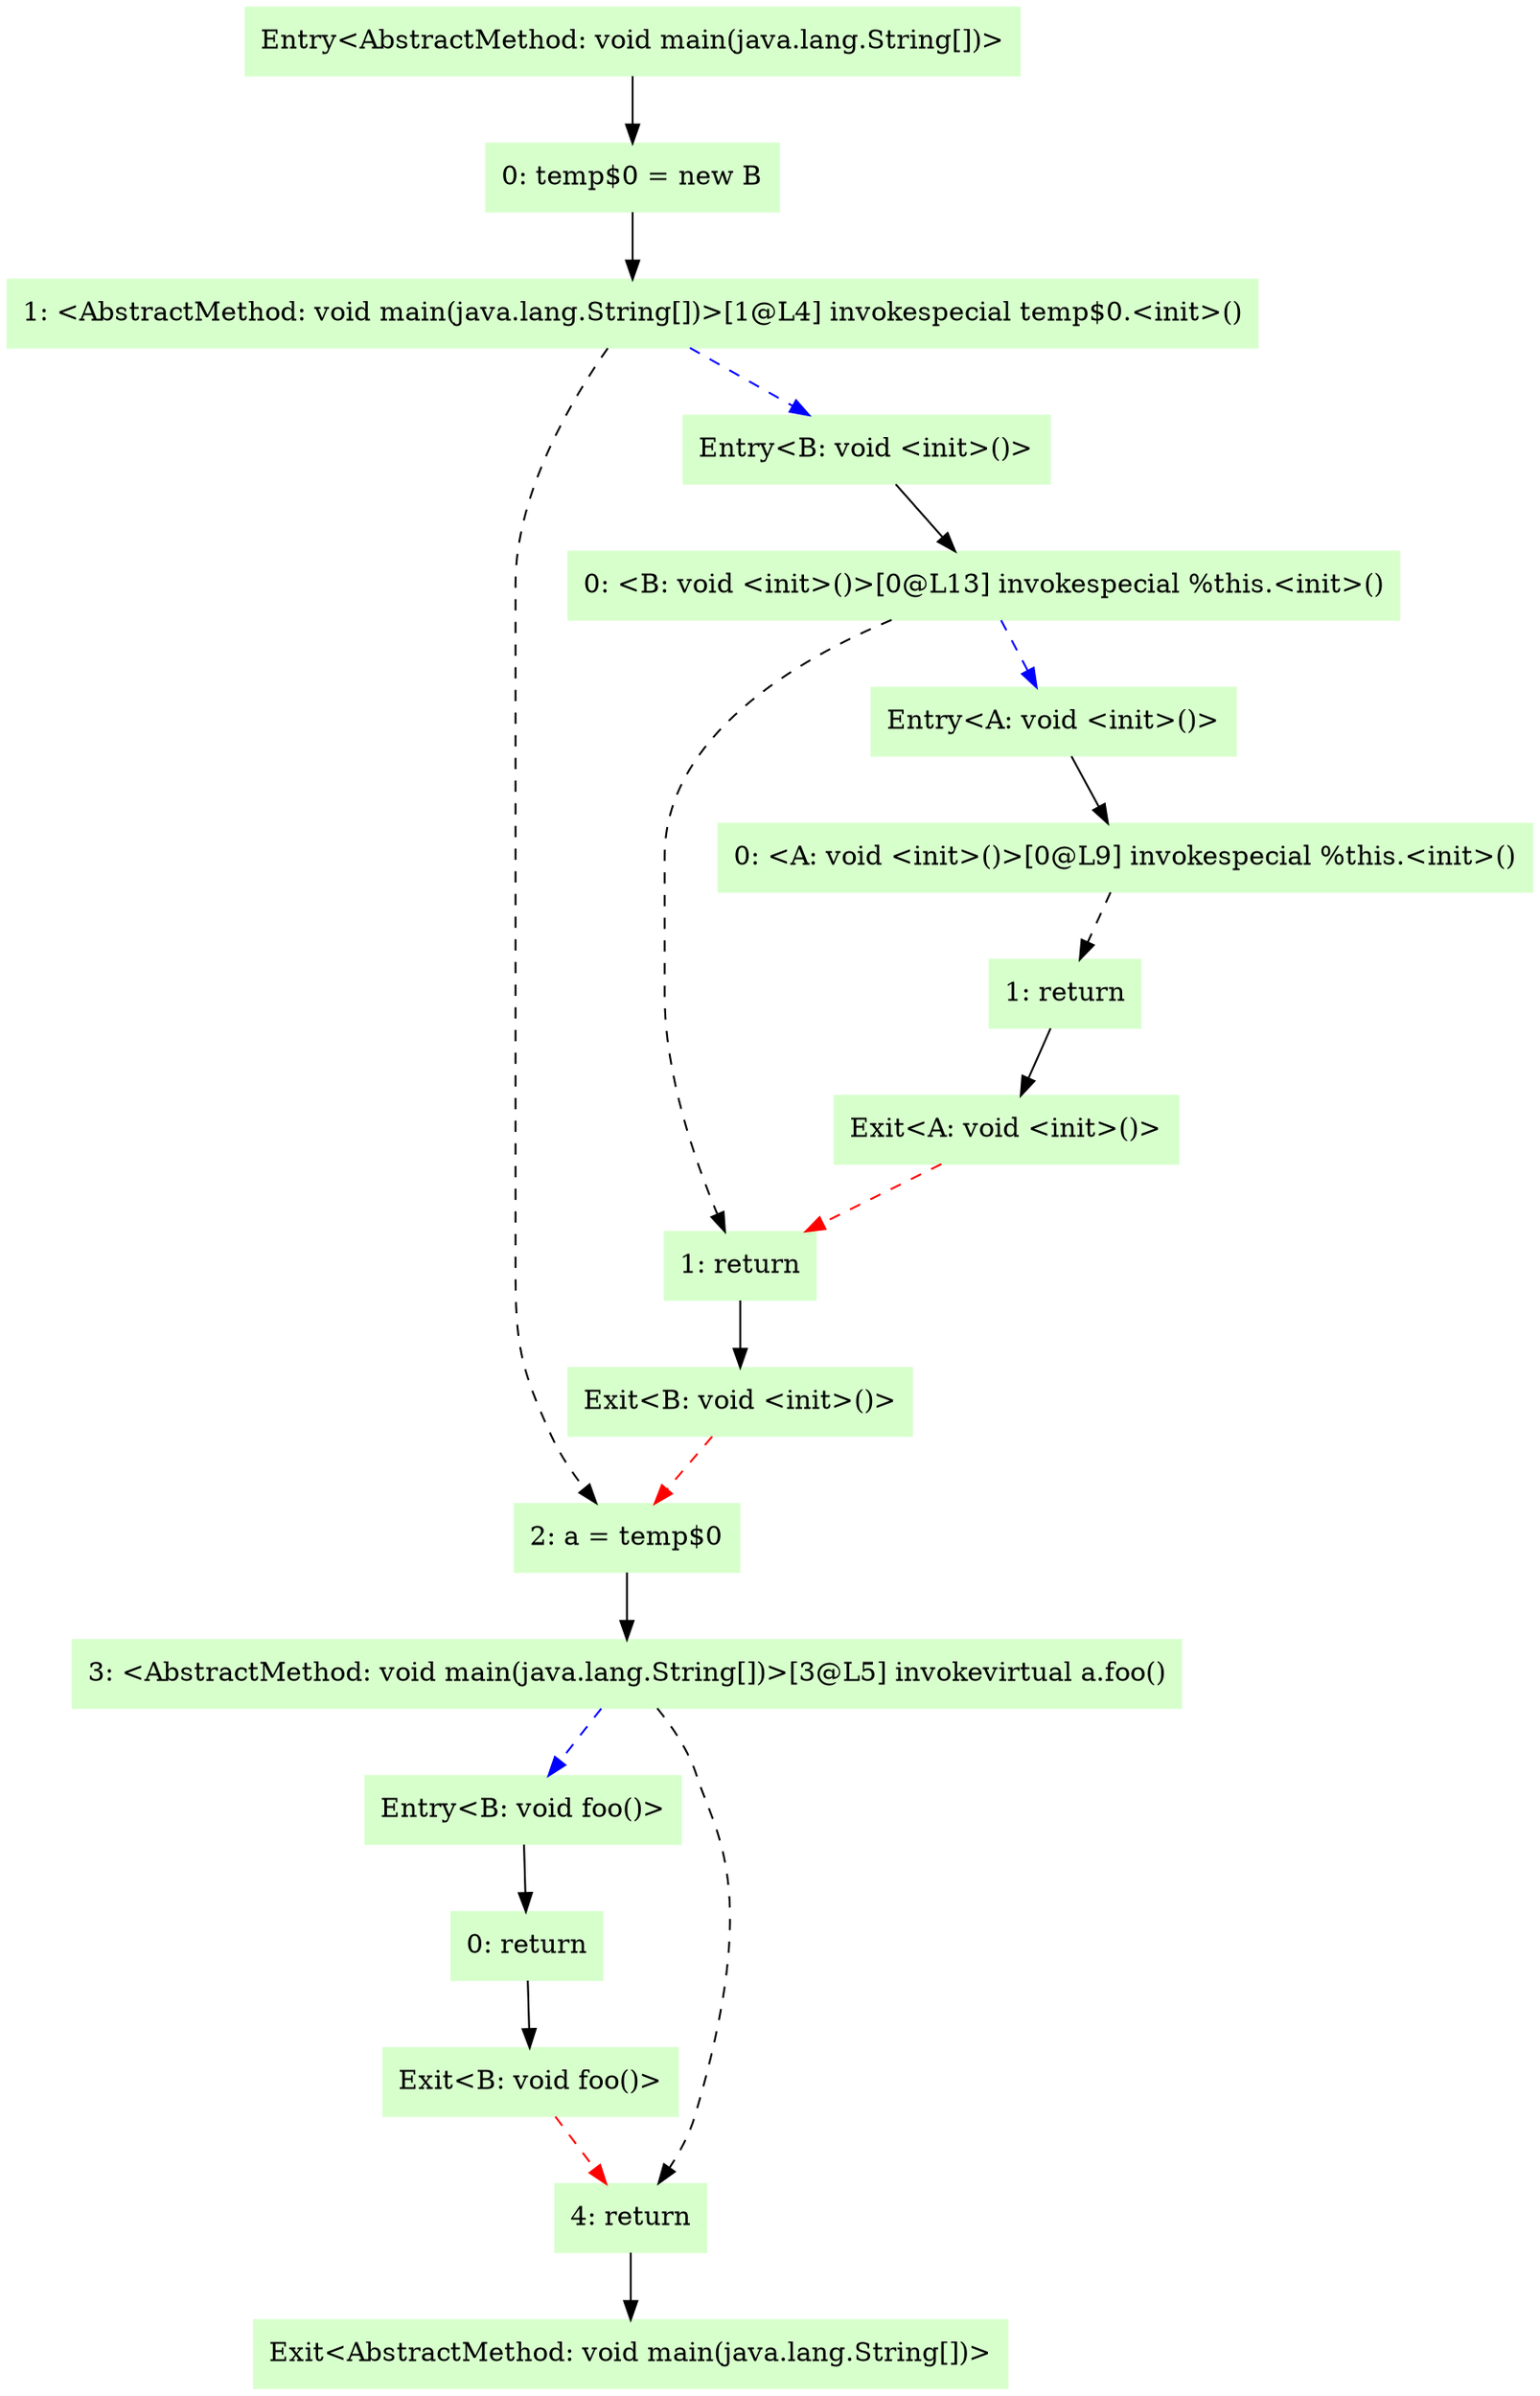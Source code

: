 digraph G {
  node [color=".3 .2 1.0",style=filled,shape=box,];
  "0" [label="Entry<B: void foo()>",];
  "1" [label="0: return",];
  "2" [label="Exit<B: void foo()>",];
  "3" [label="Entry<AbstractMethod: void main(java.lang.String[])>",];
  "4" [label="0: temp$0 = new B",];
  "5" [label="1: <AbstractMethod: void main(java.lang.String[])>[1@L4] invokespecial temp$0.<init>()",];
  "6" [label="2: a = temp$0",];
  "7" [label="3: <AbstractMethod: void main(java.lang.String[])>[3@L5] invokevirtual a.foo()",];
  "8" [label="4: return",];
  "9" [label="Exit<AbstractMethod: void main(java.lang.String[])>",];
  "10" [label="Entry<B: void <init>()>",];
  "11" [label="0: <B: void <init>()>[0@L13] invokespecial %this.<init>()",];
  "12" [label="1: return",];
  "13" [label="Exit<B: void <init>()>",];
  "14" [label="Entry<A: void <init>()>",];
  "15" [label="0: <A: void <init>()>[0@L9] invokespecial %this.<init>()",];
  "16" [label="1: return",];
  "17" [label="Exit<A: void <init>()>",];
  "0" -> "1" [];
  "1" -> "2" [];
  "2" -> "8" [style=dashed,color=red,];
  "3" -> "4" [];
  "4" -> "5" [];
  "5" -> "6" [style=dashed,];
  "5" -> "10" [style=dashed,color=blue,];
  "6" -> "7" [];
  "7" -> "8" [style=dashed,];
  "7" -> "0" [style=dashed,color=blue,];
  "8" -> "9" [];
  "10" -> "11" [];
  "11" -> "12" [style=dashed,];
  "11" -> "14" [style=dashed,color=blue,];
  "12" -> "13" [];
  "13" -> "6" [style=dashed,color=red,];
  "14" -> "15" [];
  "15" -> "16" [style=dashed,];
  "16" -> "17" [];
  "17" -> "12" [style=dashed,color=red,];
}
